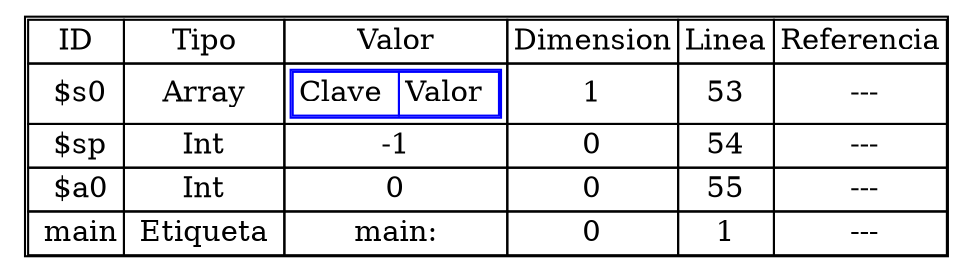 digraph {
node0 [    shape=plaintext
    label=<

      <table cellspacing='0'>
      <tr><td>ID</td><td>Tipo</td><td>Valor</td><td>Dimension</td><td>Linea</td><td>Referencia</td></tr>
<tr> <td> $s0</td><td> Array </td><td> 
<table color='blue' cellspacing='0'>
<tr><td>Clave </td><td>Valor </td></tr>
</table> </td><td> 1 </td><td> 53 </td><td> ---</td> </tr><tr> <td> $sp</td><td> Int </td><td> -1 </td><td> 0 </td><td> 54 </td><td> ---</td> </tr><tr> <td> $a0</td><td> Int </td><td> 0 </td><td> 0 </td><td> 55 </td><td> ---</td> </tr><tr> <td> main</td><td> Etiqueta </td><td> main: </td><td> 0 </td><td> 1 </td><td> ---</td> </tr>    </table>
>];}